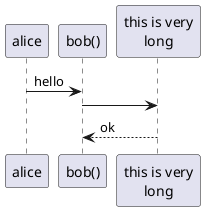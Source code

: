 @startuml
alice -> "bob()" : hello
"bob()" -> "this is very\nlong" as Long
Long --> "bob()" : ok
@enduml
